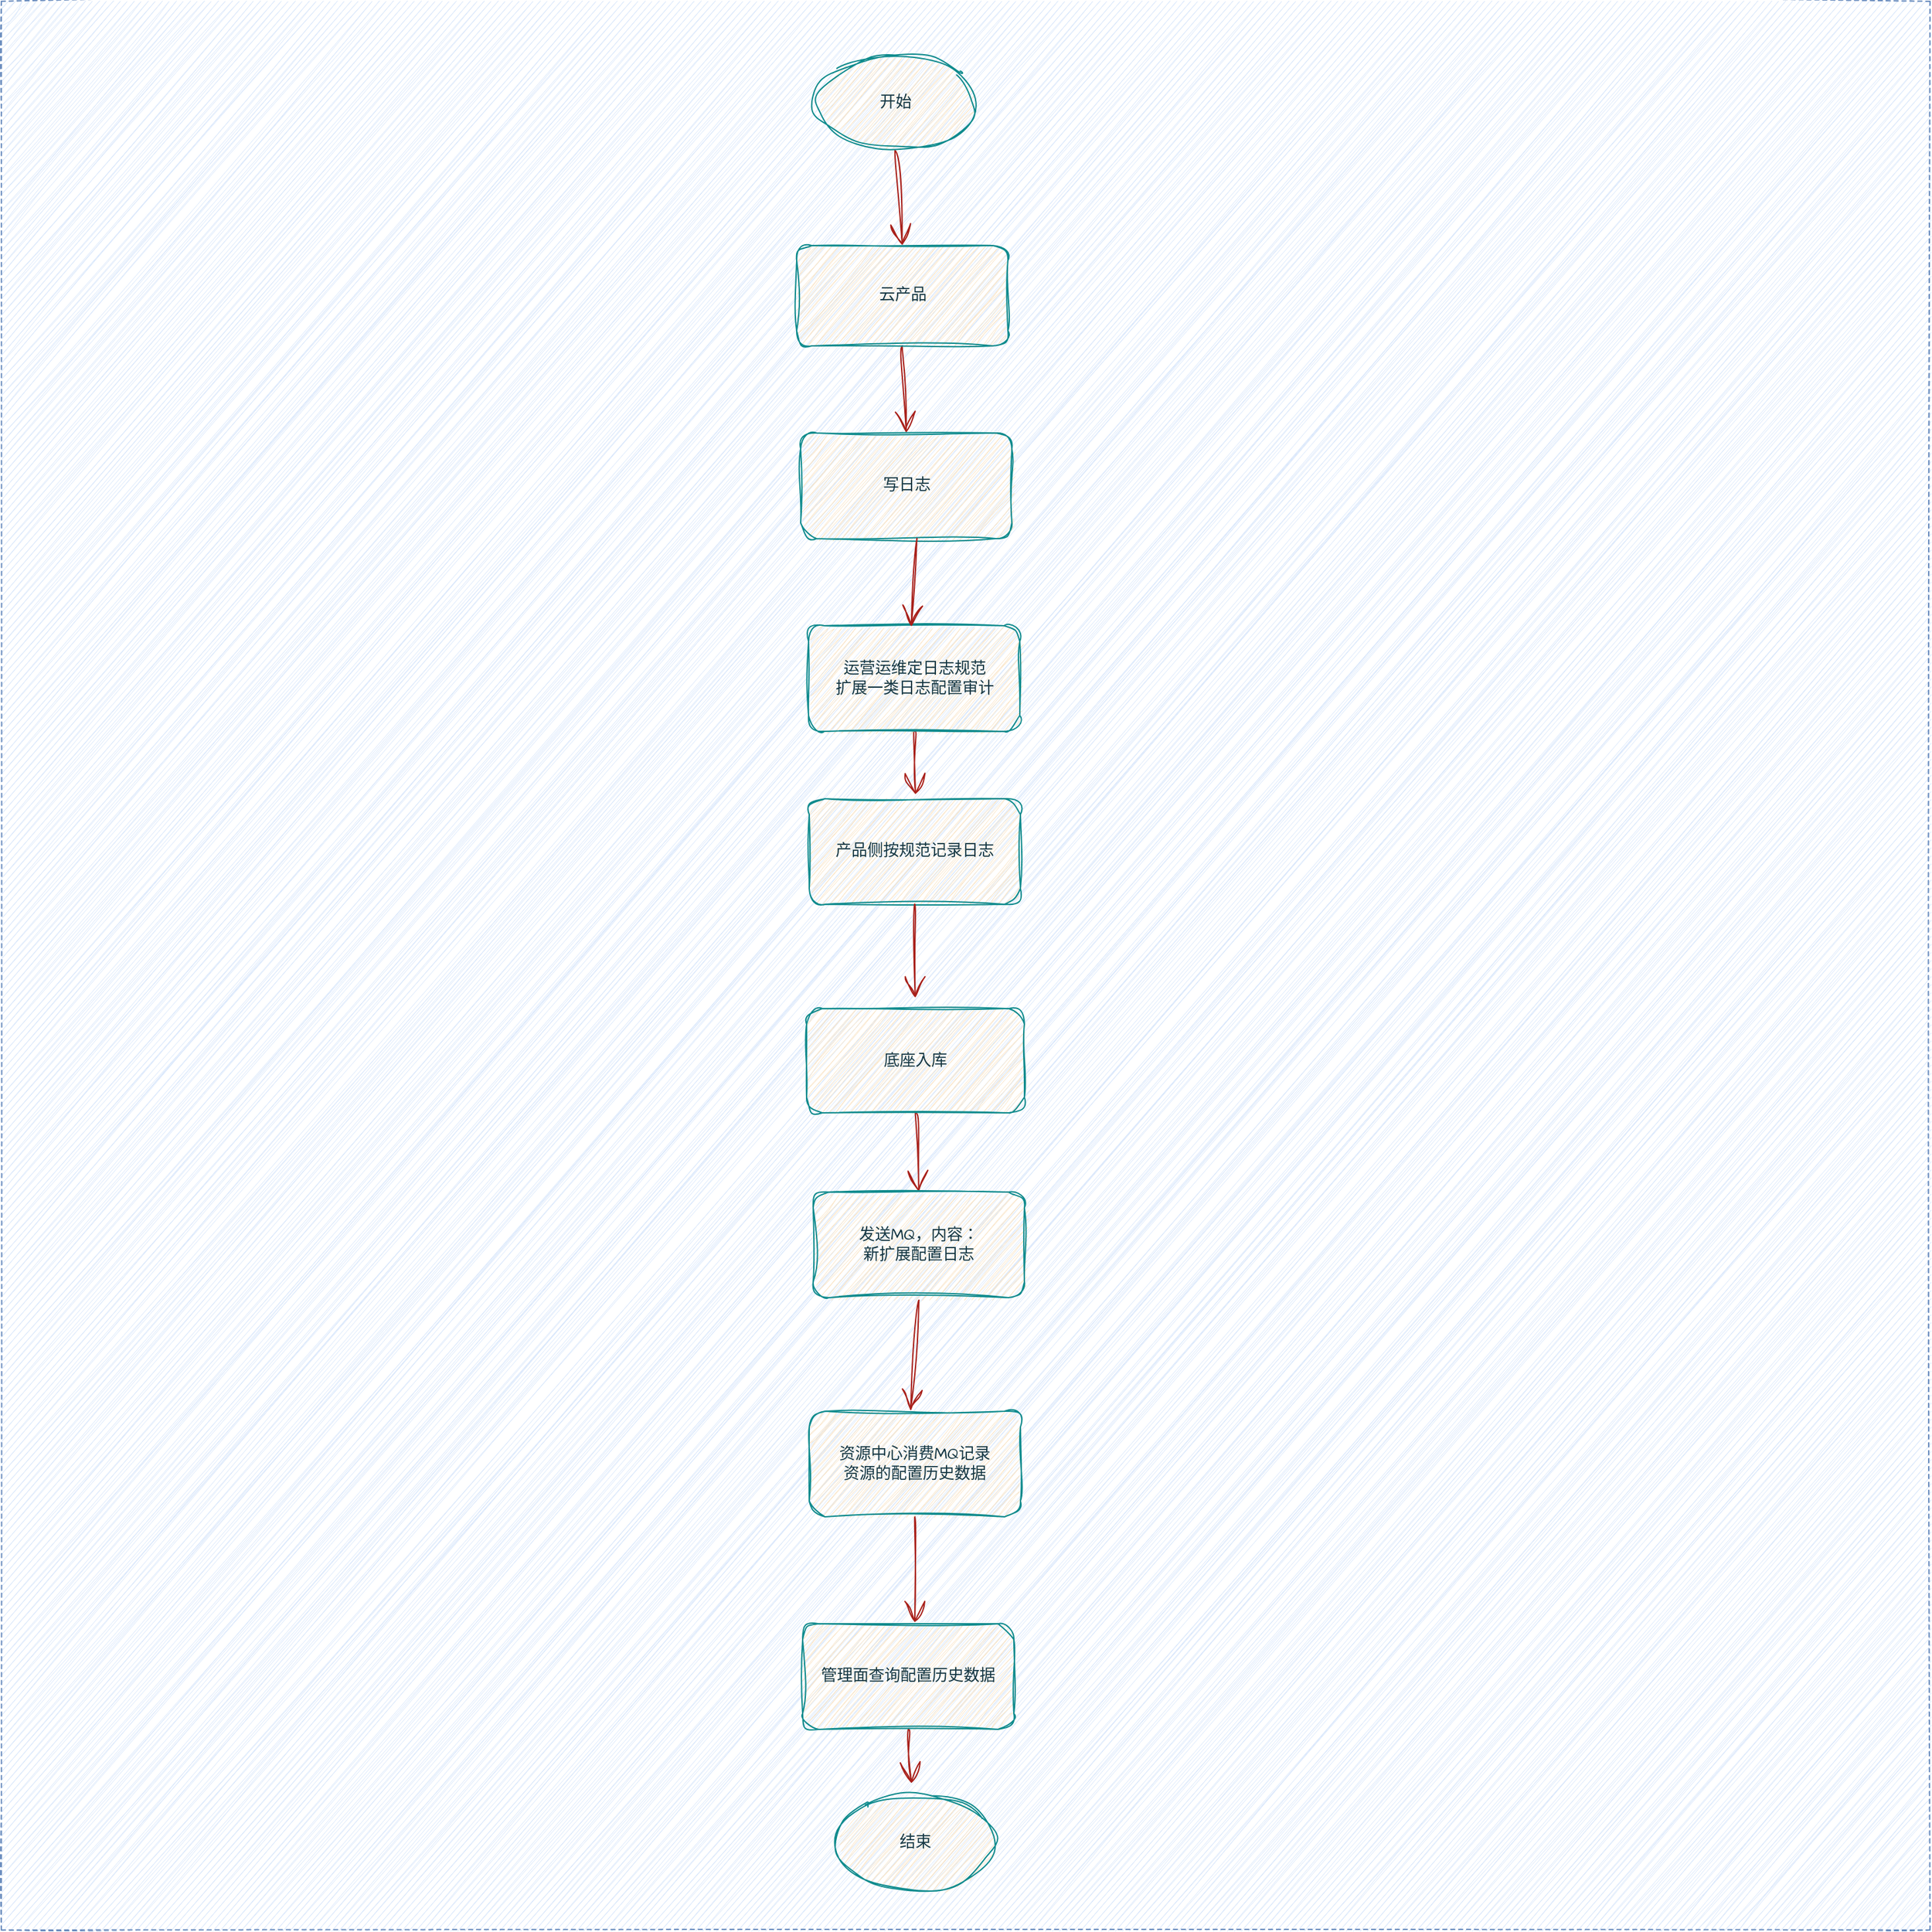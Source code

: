 <mxfile version="24.6.2" type="github">
  <diagram name="第 1 页" id="VTLVVC3IAd4aUOP3F9kF">
    <mxGraphModel dx="3214" dy="957" grid="0" gridSize="10" guides="1" tooltips="1" connect="1" arrows="1" fold="1" page="0" pageScale="1" pageWidth="827" pageHeight="1169" math="0" shadow="0">
      <root>
        <mxCell id="0" />
        <mxCell id="1" parent="0" />
        <mxCell id="f-vxr10ebNym60GvtjM3-31" value="" style="whiteSpace=wrap;html=1;aspect=fixed;sketch=1;hachureGap=4;jiggle=2;curveFitting=1;fontFamily=Architects Daughter;fontSource=https%3A%2F%2Ffonts.googleapis.com%2Fcss%3Ffamily%3DArchitects%2BDaughter;fillColor=#dae8fc;strokeColor=#6c8ebf;dashed=1;" vertex="1" parent="1">
          <mxGeometry x="-885" y="57" width="1461" height="1461" as="geometry" />
        </mxCell>
        <mxCell id="f-vxr10ebNym60GvtjM3-13" style="edgeStyle=none;curved=1;rounded=1;sketch=1;hachureGap=4;jiggle=2;curveFitting=1;orthogonalLoop=1;jettySize=auto;html=1;exitX=0.5;exitY=1;exitDx=0;exitDy=0;entryX=0.5;entryY=0;entryDx=0;entryDy=0;fontFamily=Architects Daughter;fontSource=https%3A%2F%2Ffonts.googleapis.com%2Fcss%3Ffamily%3DArchitects%2BDaughter;fontSize=16;startSize=14;endArrow=open;endSize=14;sourcePerimeterSpacing=8;targetPerimeterSpacing=8;labelBackgroundColor=none;fontColor=default;strokeColor=#A8201A;" edge="1" parent="1" source="f-vxr10ebNym60GvtjM3-1" target="f-vxr10ebNym60GvtjM3-4">
          <mxGeometry relative="1" as="geometry" />
        </mxCell>
        <mxCell id="f-vxr10ebNym60GvtjM3-1" value="云产品" style="rounded=1;whiteSpace=wrap;html=1;sketch=1;hachureGap=4;jiggle=2;curveFitting=1;fontFamily=Architects Daughter;fontSource=https%3A%2F%2Ffonts.googleapis.com%2Fcss%3Ffamily%3DArchitects%2BDaughter;labelBackgroundColor=none;fillColor=#FAE5C7;strokeColor=#0F8B8D;fontColor=#143642;" vertex="1" parent="1">
          <mxGeometry x="-282.5" y="242" width="160" height="76" as="geometry" />
        </mxCell>
        <mxCell id="f-vxr10ebNym60GvtjM3-14" style="edgeStyle=none;curved=1;rounded=1;sketch=1;hachureGap=4;jiggle=2;curveFitting=1;orthogonalLoop=1;jettySize=auto;html=1;exitX=0.5;exitY=1;exitDx=0;exitDy=0;fontFamily=Architects Daughter;fontSource=https%3A%2F%2Ffonts.googleapis.com%2Fcss%3Ffamily%3DArchitects%2BDaughter;fontSize=16;startSize=14;endArrow=open;endSize=14;sourcePerimeterSpacing=8;targetPerimeterSpacing=8;labelBackgroundColor=none;fontColor=default;strokeColor=#A8201A;" edge="1" parent="1" source="f-vxr10ebNym60GvtjM3-3">
          <mxGeometry relative="1" as="geometry">
            <mxPoint x="-192.5" y="658" as="targetPoint" />
          </mxGeometry>
        </mxCell>
        <mxCell id="f-vxr10ebNym60GvtjM3-3" value="运营运维定日志规范&lt;div&gt;扩展一类日志&lt;span style=&quot;background-color: initial;&quot;&gt;配置审计&lt;/span&gt;&lt;/div&gt;" style="rounded=1;whiteSpace=wrap;html=1;sketch=1;hachureGap=4;jiggle=2;curveFitting=1;fontFamily=Architects Daughter;fontSource=https%3A%2F%2Ffonts.googleapis.com%2Fcss%3Ffamily%3DArchitects%2BDaughter;labelBackgroundColor=none;fillColor=#FAE5C7;strokeColor=#0F8B8D;fontColor=#143642;" vertex="1" parent="1">
          <mxGeometry x="-273.5" y="530" width="160" height="80" as="geometry" />
        </mxCell>
        <mxCell id="f-vxr10ebNym60GvtjM3-4" value="写日志" style="rounded=1;whiteSpace=wrap;html=1;sketch=1;hachureGap=4;jiggle=2;curveFitting=1;fontFamily=Architects Daughter;fontSource=https%3A%2F%2Ffonts.googleapis.com%2Fcss%3Ffamily%3DArchitects%2BDaughter;labelBackgroundColor=none;fillColor=#FAE5C7;strokeColor=#0F8B8D;fontColor=#143642;" vertex="1" parent="1">
          <mxGeometry x="-279.5" y="384" width="160" height="80" as="geometry" />
        </mxCell>
        <mxCell id="f-vxr10ebNym60GvtjM3-12" style="edgeStyle=none;curved=1;rounded=1;sketch=1;hachureGap=4;jiggle=2;curveFitting=1;orthogonalLoop=1;jettySize=auto;html=1;exitX=0.5;exitY=1;exitDx=0;exitDy=0;entryX=0.435;entryY=0.01;entryDx=0;entryDy=0;entryPerimeter=0;fontFamily=Architects Daughter;fontSource=https%3A%2F%2Ffonts.googleapis.com%2Fcss%3Ffamily%3DArchitects%2BDaughter;fontSize=16;startSize=14;endArrow=open;endSize=14;sourcePerimeterSpacing=8;targetPerimeterSpacing=8;labelBackgroundColor=none;fontColor=default;strokeColor=#A8201A;" edge="1" parent="1">
          <mxGeometry relative="1" as="geometry">
            <mxPoint x="-191.3" y="464" as="sourcePoint" />
            <mxPoint x="-195.7" y="530.8" as="targetPoint" />
          </mxGeometry>
        </mxCell>
        <mxCell id="f-vxr10ebNym60GvtjM3-15" value="产品侧按规范记录日志" style="rounded=1;whiteSpace=wrap;html=1;sketch=1;hachureGap=4;jiggle=2;curveFitting=1;fontFamily=Architects Daughter;fontSource=https%3A%2F%2Ffonts.googleapis.com%2Fcss%3Ffamily%3DArchitects%2BDaughter;labelBackgroundColor=none;fillColor=#FAE5C7;strokeColor=#0F8B8D;fontColor=#143642;" vertex="1" parent="1">
          <mxGeometry x="-273" y="661" width="160" height="80" as="geometry" />
        </mxCell>
        <mxCell id="f-vxr10ebNym60GvtjM3-20" style="edgeStyle=none;curved=1;rounded=1;sketch=1;hachureGap=4;jiggle=2;curveFitting=1;orthogonalLoop=1;jettySize=auto;html=1;exitX=0.5;exitY=1;exitDx=0;exitDy=0;entryX=0.5;entryY=0;entryDx=0;entryDy=0;fontFamily=Architects Daughter;fontSource=https%3A%2F%2Ffonts.googleapis.com%2Fcss%3Ffamily%3DArchitects%2BDaughter;fontSize=16;startSize=14;endArrow=open;endSize=14;sourcePerimeterSpacing=8;targetPerimeterSpacing=8;labelBackgroundColor=none;fontColor=default;strokeColor=#A8201A;" edge="1" parent="1" source="f-vxr10ebNym60GvtjM3-18" target="f-vxr10ebNym60GvtjM3-19">
          <mxGeometry relative="1" as="geometry" />
        </mxCell>
        <mxCell id="f-vxr10ebNym60GvtjM3-22" style="edgeStyle=none;curved=1;rounded=1;sketch=1;hachureGap=4;jiggle=2;curveFitting=1;orthogonalLoop=1;jettySize=auto;html=1;exitX=0.5;exitY=1;exitDx=0;exitDy=0;fontFamily=Architects Daughter;fontSource=https%3A%2F%2Ffonts.googleapis.com%2Fcss%3Ffamily%3DArchitects%2BDaughter;fontSize=16;startSize=14;endArrow=open;endSize=14;sourcePerimeterSpacing=8;targetPerimeterSpacing=8;labelBackgroundColor=none;fontColor=default;strokeColor=#A8201A;" edge="1" parent="1">
          <mxGeometry relative="1" as="geometry">
            <mxPoint x="-196.2" y="1124.8" as="targetPoint" />
            <mxPoint x="-189.8" y="1041" as="sourcePoint" />
          </mxGeometry>
        </mxCell>
        <mxCell id="f-vxr10ebNym60GvtjM3-19" value="发送MQ，内容：&lt;div&gt;新扩展配置日志&lt;/div&gt;" style="rounded=1;whiteSpace=wrap;html=1;sketch=1;hachureGap=4;jiggle=2;curveFitting=1;fontFamily=Architects Daughter;fontSource=https%3A%2F%2Ffonts.googleapis.com%2Fcss%3Ffamily%3DArchitects%2BDaughter;labelBackgroundColor=none;fillColor=#FAE5C7;strokeColor=#0F8B8D;fontColor=#143642;" vertex="1" parent="1">
          <mxGeometry x="-270" y="959" width="160" height="80" as="geometry" />
        </mxCell>
        <mxCell id="f-vxr10ebNym60GvtjM3-21" value="" style="edgeStyle=none;curved=1;rounded=1;sketch=1;hachureGap=4;jiggle=2;curveFitting=1;orthogonalLoop=1;jettySize=auto;html=1;exitX=0.5;exitY=1;exitDx=0;exitDy=0;fontFamily=Architects Daughter;fontSource=https%3A%2F%2Ffonts.googleapis.com%2Fcss%3Ffamily%3DArchitects%2BDaughter;fontSize=16;startSize=14;endArrow=open;endSize=14;sourcePerimeterSpacing=8;targetPerimeterSpacing=8;labelBackgroundColor=none;fontColor=default;strokeColor=#A8201A;" edge="1" parent="1" source="f-vxr10ebNym60GvtjM3-15" target="f-vxr10ebNym60GvtjM3-18">
          <mxGeometry relative="1" as="geometry">
            <mxPoint x="-199.6" y="819.6" as="targetPoint" />
            <mxPoint x="-193" y="741" as="sourcePoint" />
          </mxGeometry>
        </mxCell>
        <mxCell id="f-vxr10ebNym60GvtjM3-18" value="底座入库" style="rounded=1;whiteSpace=wrap;html=1;sketch=1;hachureGap=4;jiggle=2;curveFitting=1;fontFamily=Architects Daughter;fontSource=https%3A%2F%2Ffonts.googleapis.com%2Fcss%3Ffamily%3DArchitects%2BDaughter;labelBackgroundColor=none;fillColor=#FAE5C7;strokeColor=#0F8B8D;fontColor=#143642;" vertex="1" parent="1">
          <mxGeometry x="-275" y="820" width="165" height="79" as="geometry" />
        </mxCell>
        <mxCell id="f-vxr10ebNym60GvtjM3-25" style="edgeStyle=none;curved=1;rounded=1;sketch=1;hachureGap=4;jiggle=2;curveFitting=1;orthogonalLoop=1;jettySize=auto;html=1;exitX=0.5;exitY=1;exitDx=0;exitDy=0;fontFamily=Architects Daughter;fontSource=https%3A%2F%2Ffonts.googleapis.com%2Fcss%3Ffamily%3DArchitects%2BDaughter;fontSize=16;startSize=14;endArrow=open;endSize=14;sourcePerimeterSpacing=8;targetPerimeterSpacing=8;labelBackgroundColor=none;fontColor=default;strokeColor=#A8201A;" edge="1" parent="1" source="f-vxr10ebNym60GvtjM3-23">
          <mxGeometry relative="1" as="geometry">
            <mxPoint x="-193" y="1285.2" as="targetPoint" />
          </mxGeometry>
        </mxCell>
        <mxCell id="f-vxr10ebNym60GvtjM3-23" value="资源中心消费MQ记录&lt;div&gt;资源的配置历史数据&lt;/div&gt;" style="rounded=1;whiteSpace=wrap;html=1;sketch=1;hachureGap=4;jiggle=2;curveFitting=1;fontFamily=Architects Daughter;fontSource=https%3A%2F%2Ffonts.googleapis.com%2Fcss%3Ffamily%3DArchitects%2BDaughter;labelBackgroundColor=none;fillColor=#FAE5C7;strokeColor=#0F8B8D;fontColor=#143642;" vertex="1" parent="1">
          <mxGeometry x="-273" y="1125" width="160" height="80" as="geometry" />
        </mxCell>
        <mxCell id="f-vxr10ebNym60GvtjM3-30" style="edgeStyle=none;curved=1;rounded=1;sketch=1;hachureGap=4;jiggle=2;curveFitting=1;orthogonalLoop=1;jettySize=auto;html=1;exitX=0.5;exitY=1;exitDx=0;exitDy=0;fontFamily=Architects Daughter;fontSource=https%3A%2F%2Ffonts.googleapis.com%2Fcss%3Ffamily%3DArchitects%2BDaughter;fontSize=16;startSize=14;endArrow=open;endSize=14;sourcePerimeterSpacing=8;targetPerimeterSpacing=8;labelBackgroundColor=none;fontColor=default;strokeColor=#A8201A;" edge="1" parent="1" source="f-vxr10ebNym60GvtjM3-26" target="f-vxr10ebNym60GvtjM3-29">
          <mxGeometry relative="1" as="geometry" />
        </mxCell>
        <mxCell id="f-vxr10ebNym60GvtjM3-26" value="管理面查询配置历史数据" style="rounded=1;whiteSpace=wrap;html=1;sketch=1;hachureGap=4;jiggle=2;curveFitting=1;fontFamily=Architects Daughter;fontSource=https%3A%2F%2Ffonts.googleapis.com%2Fcss%3Ffamily%3DArchitects%2BDaughter;labelBackgroundColor=none;fillColor=#FAE5C7;strokeColor=#0F8B8D;fontColor=#143642;" vertex="1" parent="1">
          <mxGeometry x="-278" y="1286" width="160" height="80" as="geometry" />
        </mxCell>
        <mxCell id="f-vxr10ebNym60GvtjM3-28" style="edgeStyle=none;curved=1;rounded=1;sketch=1;hachureGap=4;jiggle=2;curveFitting=1;orthogonalLoop=1;jettySize=auto;html=1;exitX=0.5;exitY=1;exitDx=0;exitDy=0;entryX=0.5;entryY=0;entryDx=0;entryDy=0;fontFamily=Architects Daughter;fontSource=https%3A%2F%2Ffonts.googleapis.com%2Fcss%3Ffamily%3DArchitects%2BDaughter;fontSize=16;startSize=14;endArrow=open;endSize=14;sourcePerimeterSpacing=8;targetPerimeterSpacing=8;labelBackgroundColor=none;fontColor=default;strokeColor=#A8201A;" edge="1" parent="1" source="f-vxr10ebNym60GvtjM3-27" target="f-vxr10ebNym60GvtjM3-1">
          <mxGeometry relative="1" as="geometry" />
        </mxCell>
        <mxCell id="f-vxr10ebNym60GvtjM3-27" value="开始" style="ellipse;whiteSpace=wrap;html=1;sketch=1;hachureGap=4;jiggle=2;curveFitting=1;fontFamily=Architects Daughter;fontSource=https%3A%2F%2Ffonts.googleapis.com%2Fcss%3Ffamily%3DArchitects%2BDaughter;rounded=1;labelBackgroundColor=none;fillColor=#FAE5C7;strokeColor=#0F8B8D;fontColor=#143642;" vertex="1" parent="1">
          <mxGeometry x="-268.5" y="97" width="121" height="73" as="geometry" />
        </mxCell>
        <mxCell id="f-vxr10ebNym60GvtjM3-29" value="结束" style="ellipse;whiteSpace=wrap;html=1;sketch=1;hachureGap=4;jiggle=2;curveFitting=1;fontFamily=Architects Daughter;fontSource=https%3A%2F%2Ffonts.googleapis.com%2Fcss%3Ffamily%3DArchitects%2BDaughter;rounded=1;labelBackgroundColor=none;fillColor=#FAE5C7;strokeColor=#0F8B8D;fontColor=#143642;" vertex="1" parent="1">
          <mxGeometry x="-253.5" y="1415" width="121" height="73" as="geometry" />
        </mxCell>
      </root>
    </mxGraphModel>
  </diagram>
</mxfile>
